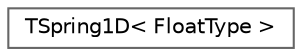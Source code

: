 digraph "Graphical Class Hierarchy"
{
 // INTERACTIVE_SVG=YES
 // LATEX_PDF_SIZE
  bgcolor="transparent";
  edge [fontname=Helvetica,fontsize=10,labelfontname=Helvetica,labelfontsize=10];
  node [fontname=Helvetica,fontsize=10,shape=box,height=0.2,width=0.4];
  rankdir="LR";
  Node0 [id="Node000000",label="TSpring1D\< FloatType \>",height=0.2,width=0.4,color="grey40", fillcolor="white", style="filled",URL="$d2/db8/classTSpring1D.html",tooltip="One-dimensional spring simulation."];
}
